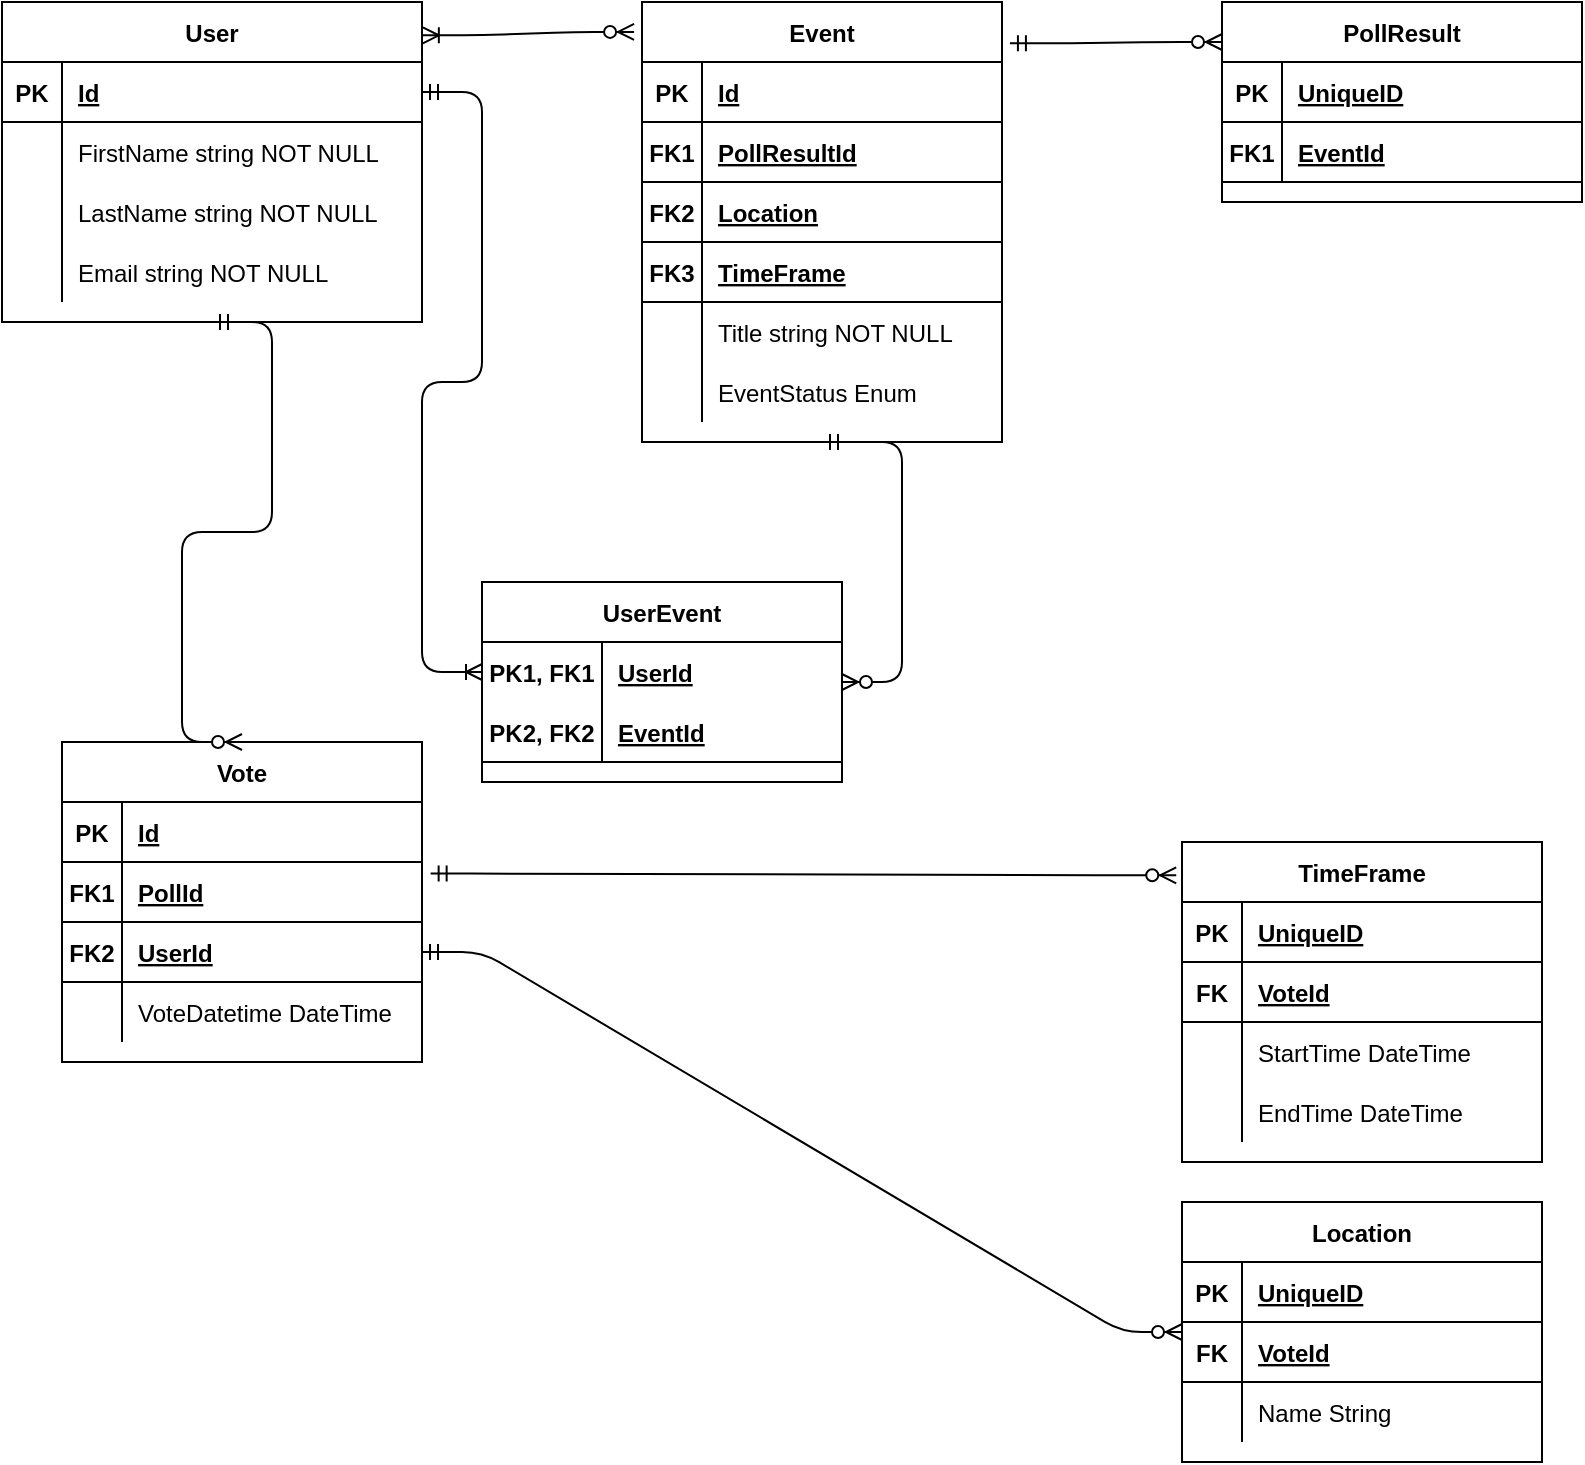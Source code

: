 <mxfile version="13.9.2" type="device"><diagram id="R2lEEEUBdFMjLlhIrx00" name="Page-1"><mxGraphModel dx="1550" dy="811" grid="1" gridSize="10" guides="1" tooltips="1" connect="1" arrows="1" fold="1" page="1" pageScale="1" pageWidth="850" pageHeight="1100" math="0" shadow="0" extFonts="Permanent Marker^https://fonts.googleapis.com/css?family=Permanent+Marker"><root><mxCell id="0"/><mxCell id="1" parent="0"/><mxCell id="ASxYdZ-iQUUpmr92PMan-1" value="User" style="shape=table;startSize=30;container=1;collapsible=1;childLayout=tableLayout;fixedRows=1;rowLines=0;fontStyle=1;align=center;resizeLast=1;" parent="1" vertex="1"><mxGeometry x="30" y="80" width="210" height="160" as="geometry"/></mxCell><mxCell id="ASxYdZ-iQUUpmr92PMan-2" value="" style="shape=partialRectangle;collapsible=0;dropTarget=0;pointerEvents=0;fillColor=none;top=0;left=0;bottom=1;right=0;points=[[0,0.5],[1,0.5]];portConstraint=eastwest;" parent="ASxYdZ-iQUUpmr92PMan-1" vertex="1"><mxGeometry y="30" width="210" height="30" as="geometry"/></mxCell><mxCell id="ASxYdZ-iQUUpmr92PMan-3" value="PK" style="shape=partialRectangle;connectable=0;fillColor=none;top=0;left=0;bottom=0;right=0;fontStyle=1;overflow=hidden;" parent="ASxYdZ-iQUUpmr92PMan-2" vertex="1"><mxGeometry width="30" height="30" as="geometry"/></mxCell><mxCell id="ASxYdZ-iQUUpmr92PMan-4" value="Id" style="shape=partialRectangle;connectable=0;fillColor=none;top=0;left=0;bottom=0;right=0;align=left;spacingLeft=6;fontStyle=5;overflow=hidden;" parent="ASxYdZ-iQUUpmr92PMan-2" vertex="1"><mxGeometry x="30" width="180" height="30" as="geometry"/></mxCell><mxCell id="ASxYdZ-iQUUpmr92PMan-5" value="" style="shape=partialRectangle;collapsible=0;dropTarget=0;pointerEvents=0;fillColor=none;top=0;left=0;bottom=0;right=0;points=[[0,0.5],[1,0.5]];portConstraint=eastwest;" parent="ASxYdZ-iQUUpmr92PMan-1" vertex="1"><mxGeometry y="60" width="210" height="30" as="geometry"/></mxCell><mxCell id="ASxYdZ-iQUUpmr92PMan-6" value="" style="shape=partialRectangle;connectable=0;fillColor=none;top=0;left=0;bottom=0;right=0;editable=1;overflow=hidden;" parent="ASxYdZ-iQUUpmr92PMan-5" vertex="1"><mxGeometry width="30" height="30" as="geometry"/></mxCell><mxCell id="ASxYdZ-iQUUpmr92PMan-7" value="FirstName string NOT NULL" style="shape=partialRectangle;connectable=0;fillColor=none;top=0;left=0;bottom=0;right=0;align=left;spacingLeft=6;overflow=hidden;" parent="ASxYdZ-iQUUpmr92PMan-5" vertex="1"><mxGeometry x="30" width="180" height="30" as="geometry"/></mxCell><mxCell id="ASxYdZ-iQUUpmr92PMan-8" value="" style="shape=partialRectangle;collapsible=0;dropTarget=0;pointerEvents=0;fillColor=none;top=0;left=0;bottom=0;right=0;points=[[0,0.5],[1,0.5]];portConstraint=eastwest;" parent="ASxYdZ-iQUUpmr92PMan-1" vertex="1"><mxGeometry y="90" width="210" height="30" as="geometry"/></mxCell><mxCell id="ASxYdZ-iQUUpmr92PMan-9" value="" style="shape=partialRectangle;connectable=0;fillColor=none;top=0;left=0;bottom=0;right=0;editable=1;overflow=hidden;" parent="ASxYdZ-iQUUpmr92PMan-8" vertex="1"><mxGeometry width="30" height="30" as="geometry"/></mxCell><mxCell id="ASxYdZ-iQUUpmr92PMan-10" value="LastName string NOT NULL " style="shape=partialRectangle;connectable=0;fillColor=none;top=0;left=0;bottom=0;right=0;align=left;spacingLeft=6;overflow=hidden;" parent="ASxYdZ-iQUUpmr92PMan-8" vertex="1"><mxGeometry x="30" width="180" height="30" as="geometry"/></mxCell><mxCell id="ASxYdZ-iQUUpmr92PMan-11" value="" style="shape=partialRectangle;collapsible=0;dropTarget=0;pointerEvents=0;fillColor=none;top=0;left=0;bottom=0;right=0;points=[[0,0.5],[1,0.5]];portConstraint=eastwest;" parent="ASxYdZ-iQUUpmr92PMan-1" vertex="1"><mxGeometry y="120" width="210" height="30" as="geometry"/></mxCell><mxCell id="ASxYdZ-iQUUpmr92PMan-12" value="" style="shape=partialRectangle;connectable=0;fillColor=none;top=0;left=0;bottom=0;right=0;editable=1;overflow=hidden;" parent="ASxYdZ-iQUUpmr92PMan-11" vertex="1"><mxGeometry width="30" height="30" as="geometry"/></mxCell><mxCell id="ASxYdZ-iQUUpmr92PMan-13" value="Email string NOT NULL" style="shape=partialRectangle;connectable=0;fillColor=none;top=0;left=0;bottom=0;right=0;align=left;spacingLeft=6;overflow=hidden;" parent="ASxYdZ-iQUUpmr92PMan-11" vertex="1"><mxGeometry x="30" width="180" height="30" as="geometry"/></mxCell><mxCell id="ASxYdZ-iQUUpmr92PMan-16" value="" style="shape=partialRectangle;collapsible=0;dropTarget=0;pointerEvents=0;fillColor=none;top=0;left=0;bottom=0;right=0;points=[[0,0.5],[1,0.5]];portConstraint=eastwest;" parent="1" vertex="1"><mxGeometry x="190" y="300" width="180" height="30" as="geometry"/></mxCell><mxCell id="ASxYdZ-iQUUpmr92PMan-17" value="" style="shape=partialRectangle;connectable=0;fillColor=none;top=0;left=0;bottom=0;right=0;editable=1;overflow=hidden;" parent="ASxYdZ-iQUUpmr92PMan-16" vertex="1"><mxGeometry width="30" height="30" as="geometry"/></mxCell><mxCell id="ASxYdZ-iQUUpmr92PMan-56" value="PollResult" style="shape=table;startSize=30;container=1;collapsible=1;childLayout=tableLayout;fixedRows=1;rowLines=0;fontStyle=1;align=center;resizeLast=1;" parent="1" vertex="1"><mxGeometry x="640" y="80" width="180" height="100" as="geometry"/></mxCell><mxCell id="ASxYdZ-iQUUpmr92PMan-57" value="" style="shape=partialRectangle;collapsible=0;dropTarget=0;pointerEvents=0;fillColor=none;top=0;left=0;bottom=1;right=0;points=[[0,0.5],[1,0.5]];portConstraint=eastwest;" parent="ASxYdZ-iQUUpmr92PMan-56" vertex="1"><mxGeometry y="30" width="180" height="30" as="geometry"/></mxCell><mxCell id="ASxYdZ-iQUUpmr92PMan-58" value="PK" style="shape=partialRectangle;connectable=0;fillColor=none;top=0;left=0;bottom=0;right=0;fontStyle=1;overflow=hidden;" parent="ASxYdZ-iQUUpmr92PMan-57" vertex="1"><mxGeometry width="30" height="30" as="geometry"/></mxCell><mxCell id="ASxYdZ-iQUUpmr92PMan-59" value="UniqueID" style="shape=partialRectangle;connectable=0;fillColor=none;top=0;left=0;bottom=0;right=0;align=left;spacingLeft=6;fontStyle=5;overflow=hidden;" parent="ASxYdZ-iQUUpmr92PMan-57" vertex="1"><mxGeometry x="30" width="150" height="30" as="geometry"/></mxCell><mxCell id="ASxYdZ-iQUUpmr92PMan-164" value="" style="shape=partialRectangle;collapsible=0;dropTarget=0;pointerEvents=0;fillColor=none;top=0;left=0;bottom=1;right=0;points=[[0,0.5],[1,0.5]];portConstraint=eastwest;" parent="ASxYdZ-iQUUpmr92PMan-56" vertex="1"><mxGeometry y="60" width="180" height="30" as="geometry"/></mxCell><mxCell id="ASxYdZ-iQUUpmr92PMan-165" value="FK1" style="shape=partialRectangle;connectable=0;fillColor=none;top=0;left=0;bottom=0;right=0;fontStyle=1;overflow=hidden;" parent="ASxYdZ-iQUUpmr92PMan-164" vertex="1"><mxGeometry width="30" height="30" as="geometry"/></mxCell><mxCell id="ASxYdZ-iQUUpmr92PMan-166" value="EventId" style="shape=partialRectangle;connectable=0;fillColor=none;top=0;left=0;bottom=0;right=0;align=left;spacingLeft=6;fontStyle=5;overflow=hidden;" parent="ASxYdZ-iQUUpmr92PMan-164" vertex="1"><mxGeometry x="30" width="150" height="30" as="geometry"/></mxCell><mxCell id="ASxYdZ-iQUUpmr92PMan-69" value="UserEvent" style="shape=table;startSize=30;container=1;collapsible=1;childLayout=tableLayout;fixedRows=1;rowLines=0;fontStyle=1;align=center;resizeLast=1;" parent="1" vertex="1"><mxGeometry x="270" y="370" width="180" height="100" as="geometry"/></mxCell><mxCell id="ASxYdZ-iQUUpmr92PMan-70" value="" style="shape=partialRectangle;collapsible=0;dropTarget=0;pointerEvents=0;fillColor=none;top=0;left=0;bottom=0;right=0;points=[[0,0.5],[1,0.5]];portConstraint=eastwest;" parent="ASxYdZ-iQUUpmr92PMan-69" vertex="1"><mxGeometry y="30" width="180" height="30" as="geometry"/></mxCell><mxCell id="ASxYdZ-iQUUpmr92PMan-71" value="PK1, FK1" style="shape=partialRectangle;connectable=0;fillColor=none;top=0;left=0;bottom=0;right=0;fontStyle=1;overflow=hidden;" parent="ASxYdZ-iQUUpmr92PMan-70" vertex="1"><mxGeometry width="60" height="30" as="geometry"/></mxCell><mxCell id="ASxYdZ-iQUUpmr92PMan-72" value="UserId" style="shape=partialRectangle;connectable=0;fillColor=none;top=0;left=0;bottom=0;right=0;align=left;spacingLeft=6;fontStyle=5;overflow=hidden;" parent="ASxYdZ-iQUUpmr92PMan-70" vertex="1"><mxGeometry x="60" width="120" height="30" as="geometry"/></mxCell><mxCell id="ASxYdZ-iQUUpmr92PMan-73" value="" style="shape=partialRectangle;collapsible=0;dropTarget=0;pointerEvents=0;fillColor=none;top=0;left=0;bottom=1;right=0;points=[[0,0.5],[1,0.5]];portConstraint=eastwest;" parent="ASxYdZ-iQUUpmr92PMan-69" vertex="1"><mxGeometry y="60" width="180" height="30" as="geometry"/></mxCell><mxCell id="ASxYdZ-iQUUpmr92PMan-74" value="PK2, FK2" style="shape=partialRectangle;connectable=0;fillColor=none;top=0;left=0;bottom=0;right=0;fontStyle=1;overflow=hidden;" parent="ASxYdZ-iQUUpmr92PMan-73" vertex="1"><mxGeometry width="60" height="30" as="geometry"/></mxCell><mxCell id="ASxYdZ-iQUUpmr92PMan-75" value="EventId" style="shape=partialRectangle;connectable=0;fillColor=none;top=0;left=0;bottom=0;right=0;align=left;spacingLeft=6;fontStyle=5;overflow=hidden;" parent="ASxYdZ-iQUUpmr92PMan-73" vertex="1"><mxGeometry x="60" width="120" height="30" as="geometry"/></mxCell><mxCell id="ASxYdZ-iQUUpmr92PMan-82" value="Vote" style="shape=table;startSize=30;container=1;collapsible=1;childLayout=tableLayout;fixedRows=1;rowLines=0;fontStyle=1;align=center;resizeLast=1;" parent="1" vertex="1"><mxGeometry x="60" y="450" width="180" height="160" as="geometry"/></mxCell><mxCell id="ASxYdZ-iQUUpmr92PMan-83" value="" style="shape=partialRectangle;collapsible=0;dropTarget=0;pointerEvents=0;fillColor=none;top=0;left=0;bottom=1;right=0;points=[[0,0.5],[1,0.5]];portConstraint=eastwest;" parent="ASxYdZ-iQUUpmr92PMan-82" vertex="1"><mxGeometry y="30" width="180" height="30" as="geometry"/></mxCell><mxCell id="ASxYdZ-iQUUpmr92PMan-84" value="PK" style="shape=partialRectangle;connectable=0;fillColor=none;top=0;left=0;bottom=0;right=0;fontStyle=1;overflow=hidden;" parent="ASxYdZ-iQUUpmr92PMan-83" vertex="1"><mxGeometry width="30" height="30" as="geometry"/></mxCell><mxCell id="ASxYdZ-iQUUpmr92PMan-85" value="Id" style="shape=partialRectangle;connectable=0;fillColor=none;top=0;left=0;bottom=0;right=0;align=left;spacingLeft=6;fontStyle=5;overflow=hidden;" parent="ASxYdZ-iQUUpmr92PMan-83" vertex="1"><mxGeometry x="30" width="150" height="30" as="geometry"/></mxCell><mxCell id="ASxYdZ-iQUUpmr92PMan-246" value="" style="shape=partialRectangle;collapsible=0;dropTarget=0;pointerEvents=0;fillColor=none;top=0;left=0;bottom=1;right=0;points=[[0,0.5],[1,0.5]];portConstraint=eastwest;" parent="ASxYdZ-iQUUpmr92PMan-82" vertex="1"><mxGeometry y="60" width="180" height="30" as="geometry"/></mxCell><mxCell id="ASxYdZ-iQUUpmr92PMan-247" value="FK1" style="shape=partialRectangle;connectable=0;fillColor=none;top=0;left=0;bottom=0;right=0;fontStyle=1;overflow=hidden;" parent="ASxYdZ-iQUUpmr92PMan-246" vertex="1"><mxGeometry width="30" height="30" as="geometry"/></mxCell><mxCell id="ASxYdZ-iQUUpmr92PMan-248" value="PollId" style="shape=partialRectangle;connectable=0;fillColor=none;top=0;left=0;bottom=0;right=0;align=left;spacingLeft=6;fontStyle=5;overflow=hidden;" parent="ASxYdZ-iQUUpmr92PMan-246" vertex="1"><mxGeometry x="30" width="150" height="30" as="geometry"/></mxCell><mxCell id="ASxYdZ-iQUUpmr92PMan-249" value="" style="shape=partialRectangle;collapsible=0;dropTarget=0;pointerEvents=0;fillColor=none;top=0;left=0;bottom=1;right=0;points=[[0,0.5],[1,0.5]];portConstraint=eastwest;" parent="ASxYdZ-iQUUpmr92PMan-82" vertex="1"><mxGeometry y="90" width="180" height="30" as="geometry"/></mxCell><mxCell id="ASxYdZ-iQUUpmr92PMan-250" value="FK2" style="shape=partialRectangle;connectable=0;fillColor=none;top=0;left=0;bottom=0;right=0;fontStyle=1;overflow=hidden;" parent="ASxYdZ-iQUUpmr92PMan-249" vertex="1"><mxGeometry width="30" height="30" as="geometry"/></mxCell><mxCell id="ASxYdZ-iQUUpmr92PMan-251" value="UserId" style="shape=partialRectangle;connectable=0;fillColor=none;top=0;left=0;bottom=0;right=0;align=left;spacingLeft=6;fontStyle=5;overflow=hidden;" parent="ASxYdZ-iQUUpmr92PMan-249" vertex="1"><mxGeometry x="30" width="150" height="30" as="geometry"/></mxCell><mxCell id="ASxYdZ-iQUUpmr92PMan-86" value="" style="shape=partialRectangle;collapsible=0;dropTarget=0;pointerEvents=0;fillColor=none;top=0;left=0;bottom=0;right=0;points=[[0,0.5],[1,0.5]];portConstraint=eastwest;" parent="ASxYdZ-iQUUpmr92PMan-82" vertex="1"><mxGeometry y="120" width="180" height="30" as="geometry"/></mxCell><mxCell id="ASxYdZ-iQUUpmr92PMan-87" value="" style="shape=partialRectangle;connectable=0;fillColor=none;top=0;left=0;bottom=0;right=0;editable=1;overflow=hidden;" parent="ASxYdZ-iQUUpmr92PMan-86" vertex="1"><mxGeometry width="30" height="30" as="geometry"/></mxCell><mxCell id="ASxYdZ-iQUUpmr92PMan-88" value="VoteDatetime DateTime" style="shape=partialRectangle;connectable=0;fillColor=none;top=0;left=0;bottom=0;right=0;align=left;spacingLeft=6;overflow=hidden;" parent="ASxYdZ-iQUUpmr92PMan-86" vertex="1"><mxGeometry x="30" width="150" height="30" as="geometry"/></mxCell><mxCell id="ASxYdZ-iQUUpmr92PMan-95" value="TimeFrame" style="shape=table;startSize=30;container=1;collapsible=1;childLayout=tableLayout;fixedRows=1;rowLines=0;fontStyle=1;align=center;resizeLast=1;" parent="1" vertex="1"><mxGeometry x="620" y="500" width="180" height="160" as="geometry"/></mxCell><mxCell id="ASxYdZ-iQUUpmr92PMan-96" value="" style="shape=partialRectangle;collapsible=0;dropTarget=0;pointerEvents=0;fillColor=none;top=0;left=0;bottom=1;right=0;points=[[0,0.5],[1,0.5]];portConstraint=eastwest;" parent="ASxYdZ-iQUUpmr92PMan-95" vertex="1"><mxGeometry y="30" width="180" height="30" as="geometry"/></mxCell><mxCell id="ASxYdZ-iQUUpmr92PMan-97" value="PK" style="shape=partialRectangle;connectable=0;fillColor=none;top=0;left=0;bottom=0;right=0;fontStyle=1;overflow=hidden;" parent="ASxYdZ-iQUUpmr92PMan-96" vertex="1"><mxGeometry width="30" height="30" as="geometry"/></mxCell><mxCell id="ASxYdZ-iQUUpmr92PMan-98" value="UniqueID" style="shape=partialRectangle;connectable=0;fillColor=none;top=0;left=0;bottom=0;right=0;align=left;spacingLeft=6;fontStyle=5;overflow=hidden;" parent="ASxYdZ-iQUUpmr92PMan-96" vertex="1"><mxGeometry x="30" width="150" height="30" as="geometry"/></mxCell><mxCell id="ASxYdZ-iQUUpmr92PMan-255" value="" style="shape=partialRectangle;collapsible=0;dropTarget=0;pointerEvents=0;fillColor=none;top=0;left=0;bottom=1;right=0;points=[[0,0.5],[1,0.5]];portConstraint=eastwest;" parent="ASxYdZ-iQUUpmr92PMan-95" vertex="1"><mxGeometry y="60" width="180" height="30" as="geometry"/></mxCell><mxCell id="ASxYdZ-iQUUpmr92PMan-256" value="FK" style="shape=partialRectangle;connectable=0;fillColor=none;top=0;left=0;bottom=0;right=0;fontStyle=1;overflow=hidden;" parent="ASxYdZ-iQUUpmr92PMan-255" vertex="1"><mxGeometry width="30" height="30" as="geometry"/></mxCell><mxCell id="ASxYdZ-iQUUpmr92PMan-257" value="VoteId" style="shape=partialRectangle;connectable=0;fillColor=none;top=0;left=0;bottom=0;right=0;align=left;spacingLeft=6;fontStyle=5;overflow=hidden;" parent="ASxYdZ-iQUUpmr92PMan-255" vertex="1"><mxGeometry x="30" width="150" height="30" as="geometry"/></mxCell><mxCell id="ASxYdZ-iQUUpmr92PMan-99" value="" style="shape=partialRectangle;collapsible=0;dropTarget=0;pointerEvents=0;fillColor=none;top=0;left=0;bottom=0;right=0;points=[[0,0.5],[1,0.5]];portConstraint=eastwest;" parent="ASxYdZ-iQUUpmr92PMan-95" vertex="1"><mxGeometry y="90" width="180" height="30" as="geometry"/></mxCell><mxCell id="ASxYdZ-iQUUpmr92PMan-100" value="" style="shape=partialRectangle;connectable=0;fillColor=none;top=0;left=0;bottom=0;right=0;editable=1;overflow=hidden;" parent="ASxYdZ-iQUUpmr92PMan-99" vertex="1"><mxGeometry width="30" height="30" as="geometry"/></mxCell><mxCell id="ASxYdZ-iQUUpmr92PMan-101" value="StartTime DateTime" style="shape=partialRectangle;connectable=0;fillColor=none;top=0;left=0;bottom=0;right=0;align=left;spacingLeft=6;overflow=hidden;" parent="ASxYdZ-iQUUpmr92PMan-99" vertex="1"><mxGeometry x="30" width="150" height="30" as="geometry"/></mxCell><mxCell id="ASxYdZ-iQUUpmr92PMan-102" value="" style="shape=partialRectangle;collapsible=0;dropTarget=0;pointerEvents=0;fillColor=none;top=0;left=0;bottom=0;right=0;points=[[0,0.5],[1,0.5]];portConstraint=eastwest;" parent="ASxYdZ-iQUUpmr92PMan-95" vertex="1"><mxGeometry y="120" width="180" height="30" as="geometry"/></mxCell><mxCell id="ASxYdZ-iQUUpmr92PMan-103" value="" style="shape=partialRectangle;connectable=0;fillColor=none;top=0;left=0;bottom=0;right=0;editable=1;overflow=hidden;" parent="ASxYdZ-iQUUpmr92PMan-102" vertex="1"><mxGeometry width="30" height="30" as="geometry"/></mxCell><mxCell id="ASxYdZ-iQUUpmr92PMan-104" value="EndTime DateTime" style="shape=partialRectangle;connectable=0;fillColor=none;top=0;left=0;bottom=0;right=0;align=left;spacingLeft=6;overflow=hidden;" parent="ASxYdZ-iQUUpmr92PMan-102" vertex="1"><mxGeometry x="30" width="150" height="30" as="geometry"/></mxCell><mxCell id="ASxYdZ-iQUUpmr92PMan-161" value="" style="edgeStyle=entityRelationEdgeStyle;fontSize=12;html=1;endArrow=ERzeroToMany;startArrow=ERmandOne;exitX=1.022;exitY=0.094;exitDx=0;exitDy=0;exitPerimeter=0;" parent="1" source="ASxYdZ-iQUUpmr92PMan-217" edge="1"><mxGeometry width="100" height="100" relative="1" as="geometry"><mxPoint x="543" y="100" as="sourcePoint"/><mxPoint x="640" y="100" as="targetPoint"/></mxGeometry></mxCell><mxCell id="ASxYdZ-iQUUpmr92PMan-162" value="" style="edgeStyle=entityRelationEdgeStyle;fontSize=12;html=1;endArrow=ERoneToMany;startArrow=ERzeroToMany;entryX=1.002;entryY=0.104;entryDx=0;entryDy=0;exitX=-0.022;exitY=0.068;exitDx=0;exitDy=0;exitPerimeter=0;entryPerimeter=0;" parent="1" source="ASxYdZ-iQUUpmr92PMan-217" target="ASxYdZ-iQUUpmr92PMan-1" edge="1"><mxGeometry width="100" height="100" relative="1" as="geometry"><mxPoint x="350" y="110" as="sourcePoint"/><mxPoint x="170" y="40" as="targetPoint"/></mxGeometry></mxCell><mxCell id="ASxYdZ-iQUUpmr92PMan-217" value="Event" style="shape=table;startSize=30;container=1;collapsible=1;childLayout=tableLayout;fixedRows=1;rowLines=0;fontStyle=1;align=center;resizeLast=1;" parent="1" vertex="1"><mxGeometry x="350" y="80" width="180" height="220" as="geometry"/></mxCell><mxCell id="ASxYdZ-iQUUpmr92PMan-218" value="" style="shape=partialRectangle;collapsible=0;dropTarget=0;pointerEvents=0;fillColor=none;top=0;left=0;bottom=1;right=0;points=[[0,0.5],[1,0.5]];portConstraint=eastwest;" parent="ASxYdZ-iQUUpmr92PMan-217" vertex="1"><mxGeometry y="30" width="180" height="30" as="geometry"/></mxCell><mxCell id="ASxYdZ-iQUUpmr92PMan-219" value="PK" style="shape=partialRectangle;connectable=0;fillColor=none;top=0;left=0;bottom=0;right=0;fontStyle=1;overflow=hidden;" parent="ASxYdZ-iQUUpmr92PMan-218" vertex="1"><mxGeometry width="30" height="30" as="geometry"/></mxCell><mxCell id="ASxYdZ-iQUUpmr92PMan-220" value="Id" style="shape=partialRectangle;connectable=0;fillColor=none;top=0;left=0;bottom=0;right=0;align=left;spacingLeft=6;fontStyle=5;overflow=hidden;" parent="ASxYdZ-iQUUpmr92PMan-218" vertex="1"><mxGeometry x="30" width="150" height="30" as="geometry"/></mxCell><mxCell id="ASxYdZ-iQUUpmr92PMan-221" value="" style="shape=partialRectangle;collapsible=0;dropTarget=0;pointerEvents=0;fillColor=none;top=0;left=0;bottom=1;right=0;points=[[0,0.5],[1,0.5]];portConstraint=eastwest;" parent="ASxYdZ-iQUUpmr92PMan-217" vertex="1"><mxGeometry y="60" width="180" height="30" as="geometry"/></mxCell><mxCell id="ASxYdZ-iQUUpmr92PMan-222" value="FK1" style="shape=partialRectangle;connectable=0;fillColor=none;top=0;left=0;bottom=0;right=0;fontStyle=1;overflow=hidden;" parent="ASxYdZ-iQUUpmr92PMan-221" vertex="1"><mxGeometry width="30" height="30" as="geometry"/></mxCell><mxCell id="ASxYdZ-iQUUpmr92PMan-223" value="PollResultId" style="shape=partialRectangle;connectable=0;fillColor=none;top=0;left=0;bottom=0;right=0;align=left;spacingLeft=6;fontStyle=5;overflow=hidden;" parent="ASxYdZ-iQUUpmr92PMan-221" vertex="1"><mxGeometry x="30" width="150" height="30" as="geometry"/></mxCell><mxCell id="ASxYdZ-iQUUpmr92PMan-236" value="" style="shape=partialRectangle;collapsible=0;dropTarget=0;pointerEvents=0;fillColor=none;top=0;left=0;bottom=1;right=0;points=[[0,0.5],[1,0.5]];portConstraint=eastwest;" parent="ASxYdZ-iQUUpmr92PMan-217" vertex="1"><mxGeometry y="90" width="180" height="30" as="geometry"/></mxCell><mxCell id="ASxYdZ-iQUUpmr92PMan-237" value="FK2" style="shape=partialRectangle;connectable=0;fillColor=none;top=0;left=0;bottom=0;right=0;fontStyle=1;overflow=hidden;" parent="ASxYdZ-iQUUpmr92PMan-236" vertex="1"><mxGeometry width="30" height="30" as="geometry"/></mxCell><mxCell id="ASxYdZ-iQUUpmr92PMan-238" value="Location" style="shape=partialRectangle;connectable=0;fillColor=none;top=0;left=0;bottom=0;right=0;align=left;spacingLeft=6;fontStyle=5;overflow=hidden;" parent="ASxYdZ-iQUUpmr92PMan-236" vertex="1"><mxGeometry x="30" width="150" height="30" as="geometry"/></mxCell><mxCell id="ASxYdZ-iQUUpmr92PMan-240" value="" style="shape=partialRectangle;collapsible=0;dropTarget=0;pointerEvents=0;fillColor=none;top=0;left=0;bottom=1;right=0;points=[[0,0.5],[1,0.5]];portConstraint=eastwest;" parent="ASxYdZ-iQUUpmr92PMan-217" vertex="1"><mxGeometry y="120" width="180" height="30" as="geometry"/></mxCell><mxCell id="ASxYdZ-iQUUpmr92PMan-241" value="FK3" style="shape=partialRectangle;connectable=0;fillColor=none;top=0;left=0;bottom=0;right=0;fontStyle=1;overflow=hidden;" parent="ASxYdZ-iQUUpmr92PMan-240" vertex="1"><mxGeometry width="30" height="30" as="geometry"/></mxCell><mxCell id="ASxYdZ-iQUUpmr92PMan-242" value="TimeFrame" style="shape=partialRectangle;connectable=0;fillColor=none;top=0;left=0;bottom=0;right=0;align=left;spacingLeft=6;fontStyle=5;overflow=hidden;" parent="ASxYdZ-iQUUpmr92PMan-240" vertex="1"><mxGeometry x="30" width="150" height="30" as="geometry"/></mxCell><mxCell id="ASxYdZ-iQUUpmr92PMan-224" value="" style="shape=partialRectangle;collapsible=0;dropTarget=0;pointerEvents=0;fillColor=none;top=0;left=0;bottom=0;right=0;points=[[0,0.5],[1,0.5]];portConstraint=eastwest;" parent="ASxYdZ-iQUUpmr92PMan-217" vertex="1"><mxGeometry y="150" width="180" height="30" as="geometry"/></mxCell><mxCell id="ASxYdZ-iQUUpmr92PMan-225" value="" style="shape=partialRectangle;connectable=0;fillColor=none;top=0;left=0;bottom=0;right=0;editable=1;overflow=hidden;" parent="ASxYdZ-iQUUpmr92PMan-224" vertex="1"><mxGeometry width="30" height="30" as="geometry"/></mxCell><mxCell id="ASxYdZ-iQUUpmr92PMan-226" value="Title string NOT NULL" style="shape=partialRectangle;connectable=0;fillColor=none;top=0;left=0;bottom=0;right=0;align=left;spacingLeft=6;overflow=hidden;" parent="ASxYdZ-iQUUpmr92PMan-224" vertex="1"><mxGeometry x="30" width="150" height="30" as="geometry"/></mxCell><mxCell id="ASxYdZ-iQUUpmr92PMan-227" value="" style="shape=partialRectangle;collapsible=0;dropTarget=0;pointerEvents=0;fillColor=none;top=0;left=0;bottom=0;right=0;points=[[0,0.5],[1,0.5]];portConstraint=eastwest;" parent="ASxYdZ-iQUUpmr92PMan-217" vertex="1"><mxGeometry y="180" width="180" height="30" as="geometry"/></mxCell><mxCell id="ASxYdZ-iQUUpmr92PMan-228" value="" style="shape=partialRectangle;connectable=0;fillColor=none;top=0;left=0;bottom=0;right=0;editable=1;overflow=hidden;" parent="ASxYdZ-iQUUpmr92PMan-227" vertex="1"><mxGeometry width="30" height="30" as="geometry"/></mxCell><mxCell id="ASxYdZ-iQUUpmr92PMan-229" value="EventStatus Enum" style="shape=partialRectangle;connectable=0;fillColor=none;top=0;left=0;bottom=0;right=0;align=left;spacingLeft=6;overflow=hidden;" parent="ASxYdZ-iQUUpmr92PMan-227" vertex="1"><mxGeometry x="30" width="150" height="30" as="geometry"/></mxCell><mxCell id="ASxYdZ-iQUUpmr92PMan-244" value="" style="edgeStyle=entityRelationEdgeStyle;fontSize=12;html=1;endArrow=ERzeroToMany;startArrow=ERmandOne;exitX=0.5;exitY=1;exitDx=0;exitDy=0;" parent="1" source="ASxYdZ-iQUUpmr92PMan-217" target="ASxYdZ-iQUUpmr92PMan-69" edge="1"><mxGeometry width="100" height="100" relative="1" as="geometry"><mxPoint x="333" y="404" as="sourcePoint"/><mxPoint x="440" y="340" as="targetPoint"/></mxGeometry></mxCell><mxCell id="ASxYdZ-iQUUpmr92PMan-245" value="" style="edgeStyle=entityRelationEdgeStyle;fontSize=12;html=1;endArrow=ERoneToMany;startArrow=ERmandOne;entryX=0;entryY=0.5;entryDx=0;entryDy=0;" parent="1" target="ASxYdZ-iQUUpmr92PMan-70" edge="1"><mxGeometry width="100" height="100" relative="1" as="geometry"><mxPoint x="240" y="125" as="sourcePoint"/><mxPoint x="150" y="400" as="targetPoint"/></mxGeometry></mxCell><mxCell id="ASxYdZ-iQUUpmr92PMan-252" value="" style="edgeStyle=entityRelationEdgeStyle;fontSize=12;html=1;endArrow=ERzeroToMany;startArrow=ERmandOne;exitX=0.5;exitY=1;exitDx=0;exitDy=0;entryX=0.5;entryY=0;entryDx=0;entryDy=0;" parent="1" source="ASxYdZ-iQUUpmr92PMan-1" target="ASxYdZ-iQUUpmr92PMan-82" edge="1"><mxGeometry width="100" height="100" relative="1" as="geometry"><mxPoint x="60" y="240" as="sourcePoint"/><mxPoint x="90" y="490" as="targetPoint"/></mxGeometry></mxCell><mxCell id="ASxYdZ-iQUUpmr92PMan-258" value="Location" style="shape=table;startSize=30;container=1;collapsible=1;childLayout=tableLayout;fixedRows=1;rowLines=0;fontStyle=1;align=center;resizeLast=1;" parent="1" vertex="1"><mxGeometry x="620" y="680" width="180" height="130" as="geometry"/></mxCell><mxCell id="ASxYdZ-iQUUpmr92PMan-259" value="" style="shape=partialRectangle;collapsible=0;dropTarget=0;pointerEvents=0;fillColor=none;top=0;left=0;bottom=1;right=0;points=[[0,0.5],[1,0.5]];portConstraint=eastwest;" parent="ASxYdZ-iQUUpmr92PMan-258" vertex="1"><mxGeometry y="30" width="180" height="30" as="geometry"/></mxCell><mxCell id="ASxYdZ-iQUUpmr92PMan-260" value="PK" style="shape=partialRectangle;connectable=0;fillColor=none;top=0;left=0;bottom=0;right=0;fontStyle=1;overflow=hidden;" parent="ASxYdZ-iQUUpmr92PMan-259" vertex="1"><mxGeometry width="30" height="30" as="geometry"/></mxCell><mxCell id="ASxYdZ-iQUUpmr92PMan-261" value="UniqueID" style="shape=partialRectangle;connectable=0;fillColor=none;top=0;left=0;bottom=0;right=0;align=left;spacingLeft=6;fontStyle=5;overflow=hidden;" parent="ASxYdZ-iQUUpmr92PMan-259" vertex="1"><mxGeometry x="30" width="150" height="30" as="geometry"/></mxCell><mxCell id="ASxYdZ-iQUUpmr92PMan-262" value="" style="shape=partialRectangle;collapsible=0;dropTarget=0;pointerEvents=0;fillColor=none;top=0;left=0;bottom=1;right=0;points=[[0,0.5],[1,0.5]];portConstraint=eastwest;" parent="ASxYdZ-iQUUpmr92PMan-258" vertex="1"><mxGeometry y="60" width="180" height="30" as="geometry"/></mxCell><mxCell id="ASxYdZ-iQUUpmr92PMan-263" value="FK" style="shape=partialRectangle;connectable=0;fillColor=none;top=0;left=0;bottom=0;right=0;fontStyle=1;overflow=hidden;" parent="ASxYdZ-iQUUpmr92PMan-262" vertex="1"><mxGeometry width="30" height="30" as="geometry"/></mxCell><mxCell id="ASxYdZ-iQUUpmr92PMan-264" value="VoteId" style="shape=partialRectangle;connectable=0;fillColor=none;top=0;left=0;bottom=0;right=0;align=left;spacingLeft=6;fontStyle=5;overflow=hidden;" parent="ASxYdZ-iQUUpmr92PMan-262" vertex="1"><mxGeometry x="30" width="150" height="30" as="geometry"/></mxCell><mxCell id="ASxYdZ-iQUUpmr92PMan-265" value="" style="shape=partialRectangle;collapsible=0;dropTarget=0;pointerEvents=0;fillColor=none;top=0;left=0;bottom=0;right=0;points=[[0,0.5],[1,0.5]];portConstraint=eastwest;" parent="ASxYdZ-iQUUpmr92PMan-258" vertex="1"><mxGeometry y="90" width="180" height="30" as="geometry"/></mxCell><mxCell id="ASxYdZ-iQUUpmr92PMan-266" value="" style="shape=partialRectangle;connectable=0;fillColor=none;top=0;left=0;bottom=0;right=0;editable=1;overflow=hidden;" parent="ASxYdZ-iQUUpmr92PMan-265" vertex="1"><mxGeometry width="30" height="30" as="geometry"/></mxCell><mxCell id="ASxYdZ-iQUUpmr92PMan-267" value="Name String" style="shape=partialRectangle;connectable=0;fillColor=none;top=0;left=0;bottom=0;right=0;align=left;spacingLeft=6;overflow=hidden;" parent="ASxYdZ-iQUUpmr92PMan-265" vertex="1"><mxGeometry x="30" width="150" height="30" as="geometry"/></mxCell><mxCell id="ASxYdZ-iQUUpmr92PMan-271" value="" style="edgeStyle=entityRelationEdgeStyle;fontSize=12;html=1;endArrow=ERzeroToMany;startArrow=ERmandOne;entryX=-0.016;entryY=0.104;entryDx=0;entryDy=0;entryPerimeter=0;exitX=1.024;exitY=0.193;exitDx=0;exitDy=0;exitPerimeter=0;" parent="1" source="ASxYdZ-iQUUpmr92PMan-246" target="ASxYdZ-iQUUpmr92PMan-95" edge="1"><mxGeometry width="100" height="100" relative="1" as="geometry"><mxPoint x="450" y="690" as="sourcePoint"/><mxPoint x="550" y="590" as="targetPoint"/></mxGeometry></mxCell><mxCell id="ASxYdZ-iQUUpmr92PMan-272" value="" style="edgeStyle=entityRelationEdgeStyle;fontSize=12;html=1;endArrow=ERzeroToMany;startArrow=ERmandOne;exitX=1;exitY=0.5;exitDx=0;exitDy=0;" parent="1" source="ASxYdZ-iQUUpmr92PMan-249" target="ASxYdZ-iQUUpmr92PMan-258" edge="1"><mxGeometry width="100" height="100" relative="1" as="geometry"><mxPoint x="253.6" y="700" as="sourcePoint"/><mxPoint x="466.4" y="700.85" as="targetPoint"/></mxGeometry></mxCell></root></mxGraphModel></diagram></mxfile>